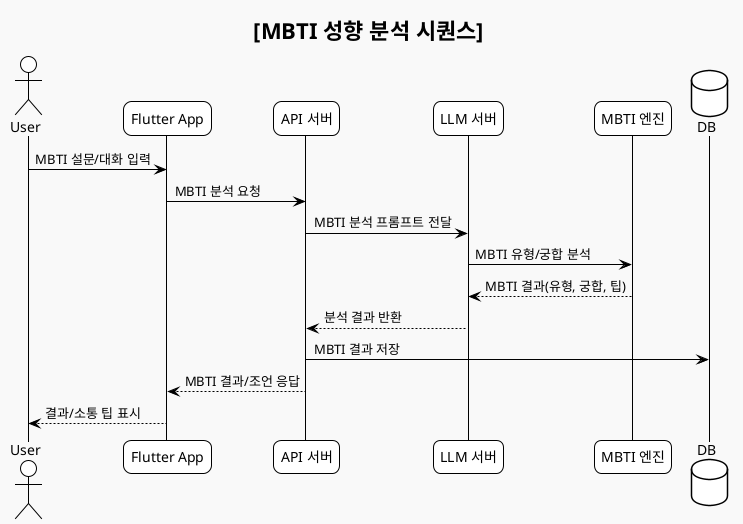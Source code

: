 @startuml
!theme plain
skinparam componentStyle uml2
skinparam shadowing false
skinparam roundcorner 15
skinparam monochrome true
skinparam backgroundColor #F9F9F9
skinparam ArrowColor Black
skinparam ArrowFontColor Black
skinparam defaultFontName "Nanum Gothic"

title [MBTI 성향 분석 시퀀스]

actor User
participant "Flutter App" as FE
participant "API 서버" as API
participant "LLM 서버" as LLM
participant "MBTI 엔진" as MBTI
database "DB" as DB

User -> FE : MBTI 설문/대화 입력
FE -> API : MBTI 분석 요청
API -> LLM : MBTI 분석 프롬프트 전달
LLM -> MBTI : MBTI 유형/궁합 분석
MBTI --> LLM : MBTI 결과(유형, 궁합, 팁)
LLM --> API : 분석 결과 반환
API -> DB : MBTI 결과 저장
API --> FE : MBTI 결과/조언 응답
FE --> User : 결과/소통 팁 표시
@enduml
